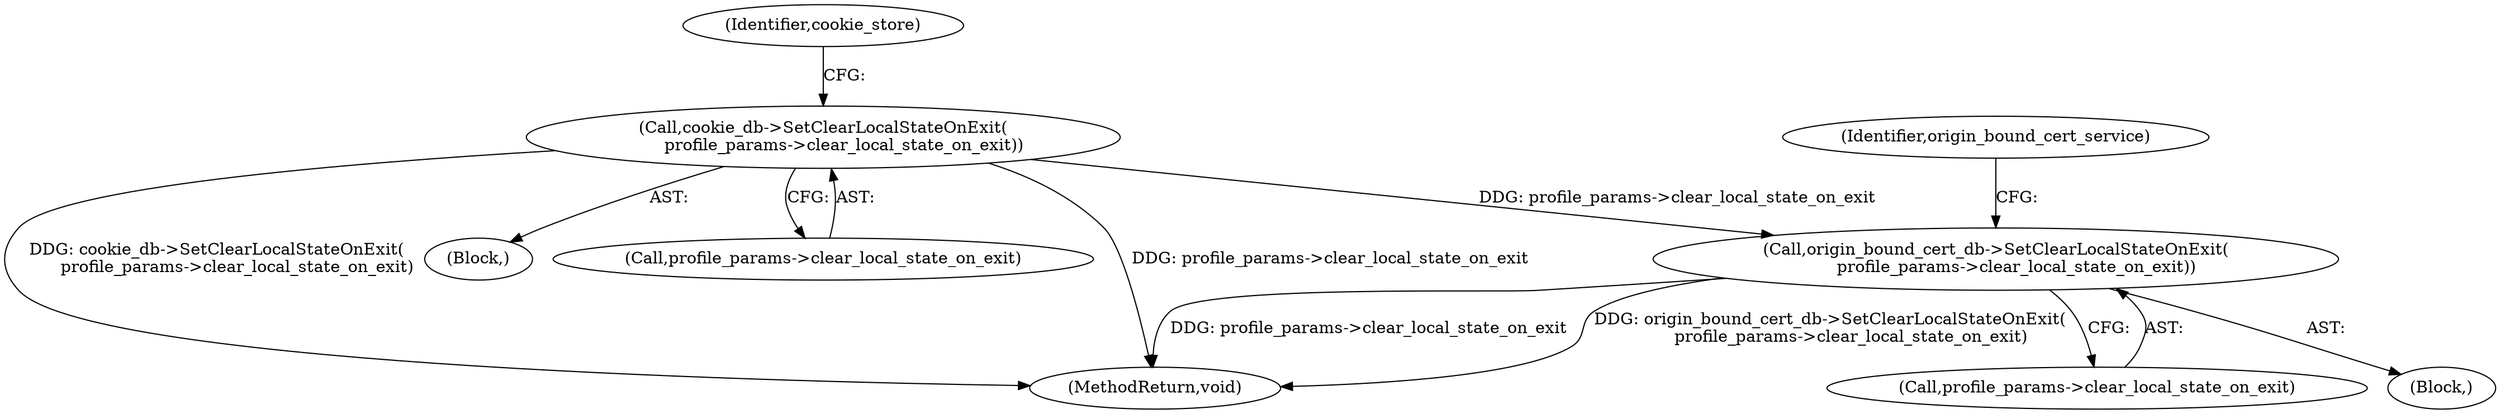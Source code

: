 digraph "0_Chrome_d6b061bf189e0661a3d94d89dbcb2e6f70b433da@pointer" {
"1000228" [label="(Call,cookie_db->SetClearLocalStateOnExit(\n        profile_params->clear_local_state_on_exit))"];
"1000270" [label="(Call,origin_bound_cert_db->SetClearLocalStateOnExit(\n        profile_params->clear_local_state_on_exit))"];
"1000275" [label="(Identifier,origin_bound_cert_service)"];
"1000219" [label="(Block,)"];
"1000270" [label="(Call,origin_bound_cert_db->SetClearLocalStateOnExit(\n        profile_params->clear_local_state_on_exit))"];
"1000345" [label="(MethodReturn,void)"];
"1000261" [label="(Block,)"];
"1000271" [label="(Call,profile_params->clear_local_state_on_exit)"];
"1000233" [label="(Identifier,cookie_store)"];
"1000228" [label="(Call,cookie_db->SetClearLocalStateOnExit(\n        profile_params->clear_local_state_on_exit))"];
"1000229" [label="(Call,profile_params->clear_local_state_on_exit)"];
"1000228" -> "1000219"  [label="AST: "];
"1000228" -> "1000229"  [label="CFG: "];
"1000229" -> "1000228"  [label="AST: "];
"1000233" -> "1000228"  [label="CFG: "];
"1000228" -> "1000345"  [label="DDG: cookie_db->SetClearLocalStateOnExit(\n        profile_params->clear_local_state_on_exit)"];
"1000228" -> "1000345"  [label="DDG: profile_params->clear_local_state_on_exit"];
"1000228" -> "1000270"  [label="DDG: profile_params->clear_local_state_on_exit"];
"1000270" -> "1000261"  [label="AST: "];
"1000270" -> "1000271"  [label="CFG: "];
"1000271" -> "1000270"  [label="AST: "];
"1000275" -> "1000270"  [label="CFG: "];
"1000270" -> "1000345"  [label="DDG: origin_bound_cert_db->SetClearLocalStateOnExit(\n        profile_params->clear_local_state_on_exit)"];
"1000270" -> "1000345"  [label="DDG: profile_params->clear_local_state_on_exit"];
}

